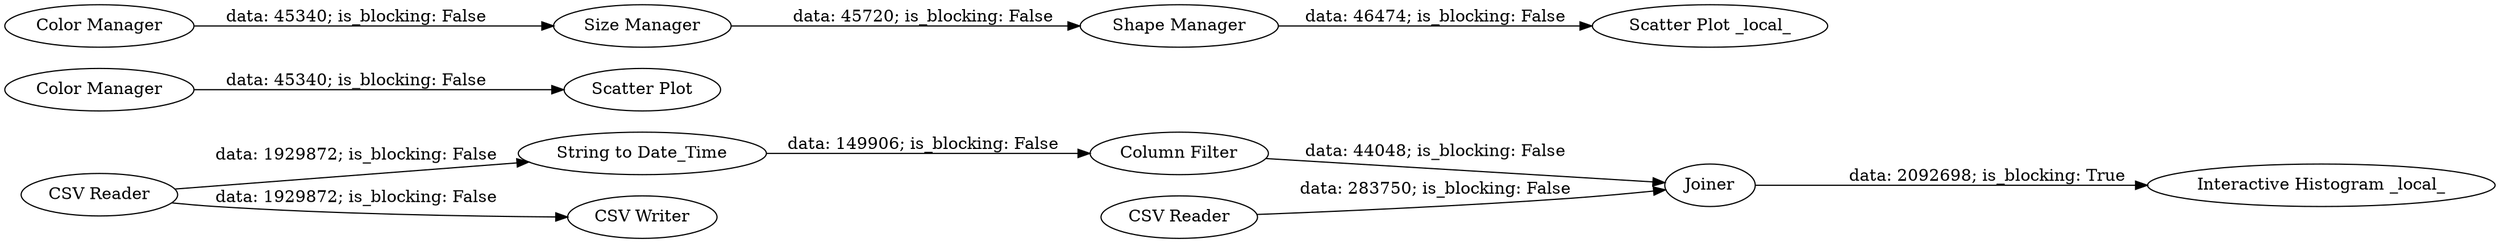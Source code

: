 digraph {
	"7607302430989536551_18" [label="CSV Reader"]
	"73715244818198176_10" [label="Scatter Plot"]
	"73715244818198176_14" [label="Color Manager"]
	"73715244818198176_11" [label="Size Manager"]
	"7607302430989536551_3" [label="String to Date_Time"]
	"7607302430989536551_4" [label="Column Filter"]
	"7607302430989536551_19" [label="CSV Reader"]
	"7607302430989536551_6" [label=Joiner]
	"73715244818198176_13" [label="Scatter Plot _local_"]
	"73715244818198176_9" [label="Color Manager"]
	"73715244818198176_15" [label="Shape Manager"]
	"73715244818198176_7" [label="Interactive Histogram _local_"]
	"7607302430989536551_17" [label="CSV Writer"]
	"73715244818198176_11" -> "73715244818198176_15" [label="data: 45720; is_blocking: False"]
	"73715244818198176_15" -> "73715244818198176_13" [label="data: 46474; is_blocking: False"]
	"7607302430989536551_18" -> "7607302430989536551_3" [label="data: 1929872; is_blocking: False"]
	"73715244818198176_14" -> "73715244818198176_11" [label="data: 45340; is_blocking: False"]
	"73715244818198176_9" -> "73715244818198176_10" [label="data: 45340; is_blocking: False"]
	"7607302430989536551_4" -> "7607302430989536551_6" [label="data: 44048; is_blocking: False"]
	"7607302430989536551_18" -> "7607302430989536551_17" [label="data: 1929872; is_blocking: False"]
	"7607302430989536551_19" -> "7607302430989536551_6" [label="data: 283750; is_blocking: False"]
	"7607302430989536551_6" -> "73715244818198176_7" [label="data: 2092698; is_blocking: True"]
	"7607302430989536551_3" -> "7607302430989536551_4" [label="data: 149906; is_blocking: False"]
	rankdir=LR
}
